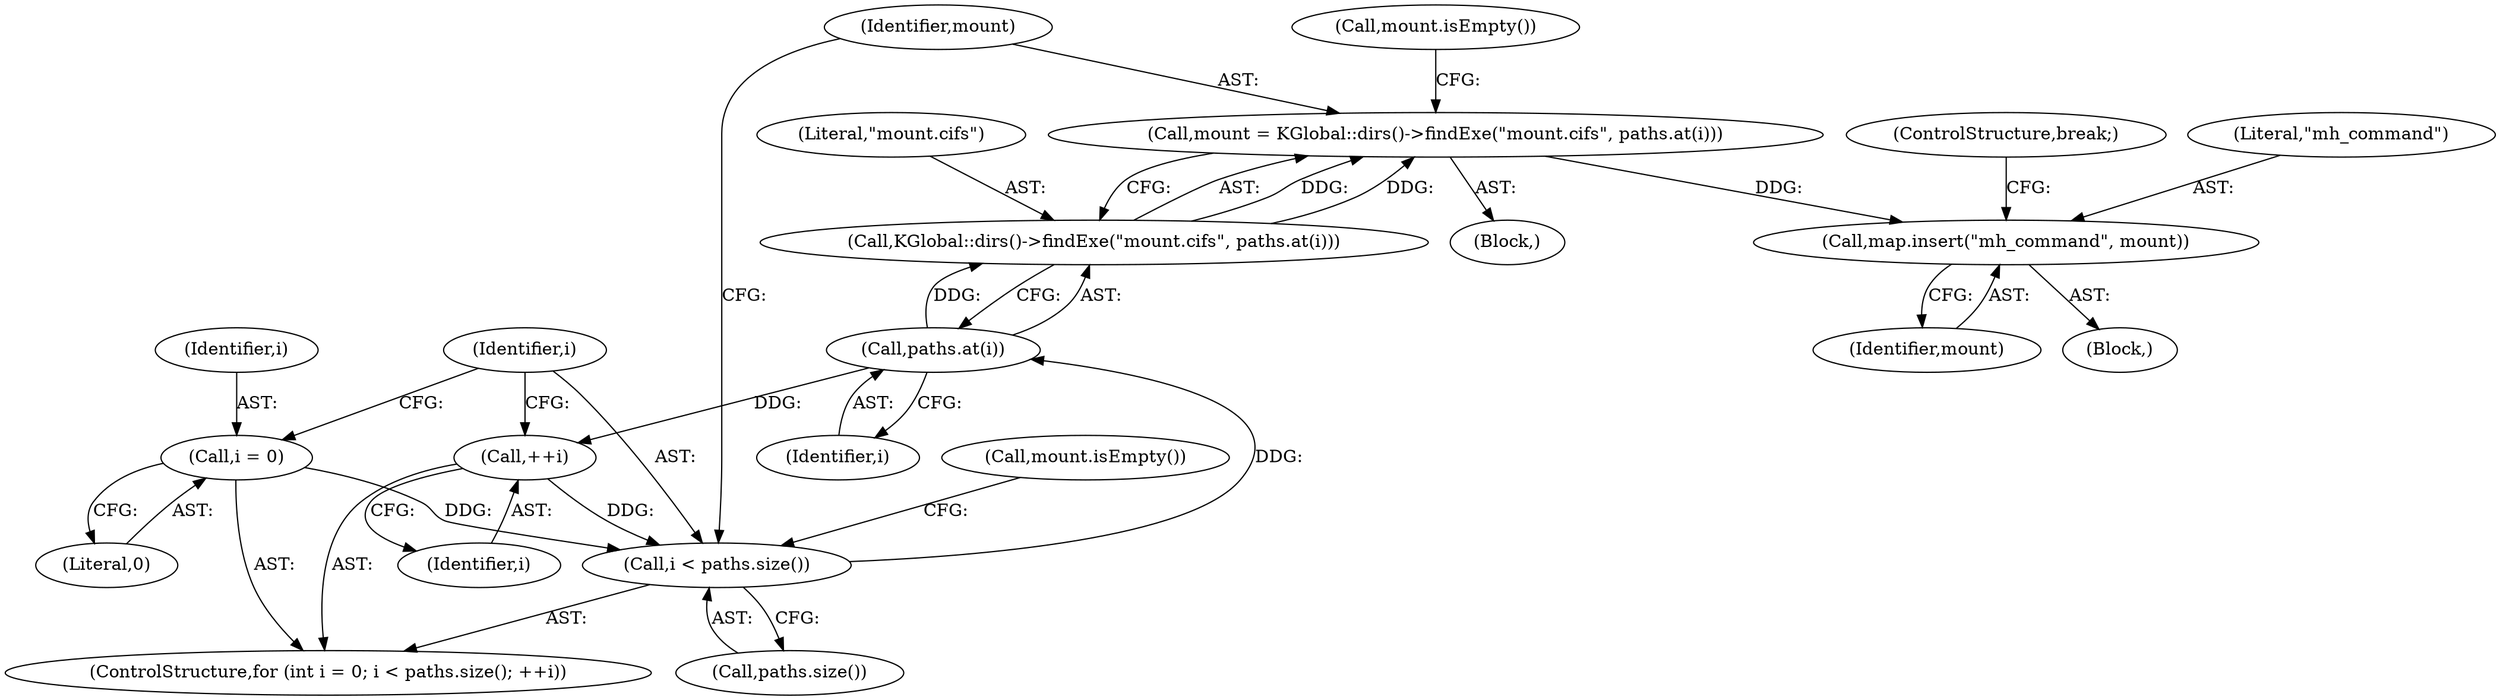 digraph "1_kde_71554140bdaede27b95dbe4c9b5a028a83c83cce@del" {
"1000135" [label="(Call,mount = KGlobal::dirs()->findExe(\"mount.cifs\", paths.at(i)))"];
"1000137" [label="(Call,KGlobal::dirs()->findExe(\"mount.cifs\", paths.at(i)))"];
"1000139" [label="(Call,paths.at(i))"];
"1000129" [label="(Call,i < paths.size())"];
"1000126" [label="(Call,i = 0)"];
"1000132" [label="(Call,++i)"];
"1000145" [label="(Call,map.insert(\"mh_command\", mount))"];
"1000148" [label="(ControlStructure,break;)"];
"1000143" [label="(Call,mount.isEmpty())"];
"1000136" [label="(Identifier,mount)"];
"1000127" [label="(Identifier,i)"];
"1000147" [label="(Identifier,mount)"];
"1000135" [label="(Call,mount = KGlobal::dirs()->findExe(\"mount.cifs\", paths.at(i)))"];
"1000146" [label="(Literal,\"mh_command\")"];
"1000134" [label="(Block,)"];
"1000144" [label="(Block,)"];
"1000145" [label="(Call,map.insert(\"mh_command\", mount))"];
"1000133" [label="(Identifier,i)"];
"1000131" [label="(Call,paths.size())"];
"1000139" [label="(Call,paths.at(i))"];
"1000129" [label="(Call,i < paths.size())"];
"1000132" [label="(Call,++i)"];
"1000140" [label="(Identifier,i)"];
"1000126" [label="(Call,i = 0)"];
"1000137" [label="(Call,KGlobal::dirs()->findExe(\"mount.cifs\", paths.at(i)))"];
"1000130" [label="(Identifier,i)"];
"1000124" [label="(ControlStructure,for (int i = 0; i < paths.size(); ++i))"];
"1000128" [label="(Literal,0)"];
"1000138" [label="(Literal,\"mount.cifs\")"];
"1000153" [label="(Call,mount.isEmpty())"];
"1000135" -> "1000134"  [label="AST: "];
"1000135" -> "1000137"  [label="CFG: "];
"1000136" -> "1000135"  [label="AST: "];
"1000137" -> "1000135"  [label="AST: "];
"1000143" -> "1000135"  [label="CFG: "];
"1000137" -> "1000135"  [label="DDG: "];
"1000137" -> "1000135"  [label="DDG: "];
"1000135" -> "1000145"  [label="DDG: "];
"1000137" -> "1000139"  [label="CFG: "];
"1000138" -> "1000137"  [label="AST: "];
"1000139" -> "1000137"  [label="AST: "];
"1000139" -> "1000137"  [label="DDG: "];
"1000139" -> "1000140"  [label="CFG: "];
"1000140" -> "1000139"  [label="AST: "];
"1000139" -> "1000132"  [label="DDG: "];
"1000129" -> "1000139"  [label="DDG: "];
"1000129" -> "1000124"  [label="AST: "];
"1000129" -> "1000131"  [label="CFG: "];
"1000130" -> "1000129"  [label="AST: "];
"1000131" -> "1000129"  [label="AST: "];
"1000136" -> "1000129"  [label="CFG: "];
"1000153" -> "1000129"  [label="CFG: "];
"1000126" -> "1000129"  [label="DDG: "];
"1000132" -> "1000129"  [label="DDG: "];
"1000126" -> "1000124"  [label="AST: "];
"1000126" -> "1000128"  [label="CFG: "];
"1000127" -> "1000126"  [label="AST: "];
"1000128" -> "1000126"  [label="AST: "];
"1000130" -> "1000126"  [label="CFG: "];
"1000132" -> "1000124"  [label="AST: "];
"1000132" -> "1000133"  [label="CFG: "];
"1000133" -> "1000132"  [label="AST: "];
"1000130" -> "1000132"  [label="CFG: "];
"1000145" -> "1000144"  [label="AST: "];
"1000145" -> "1000147"  [label="CFG: "];
"1000146" -> "1000145"  [label="AST: "];
"1000147" -> "1000145"  [label="AST: "];
"1000148" -> "1000145"  [label="CFG: "];
}
